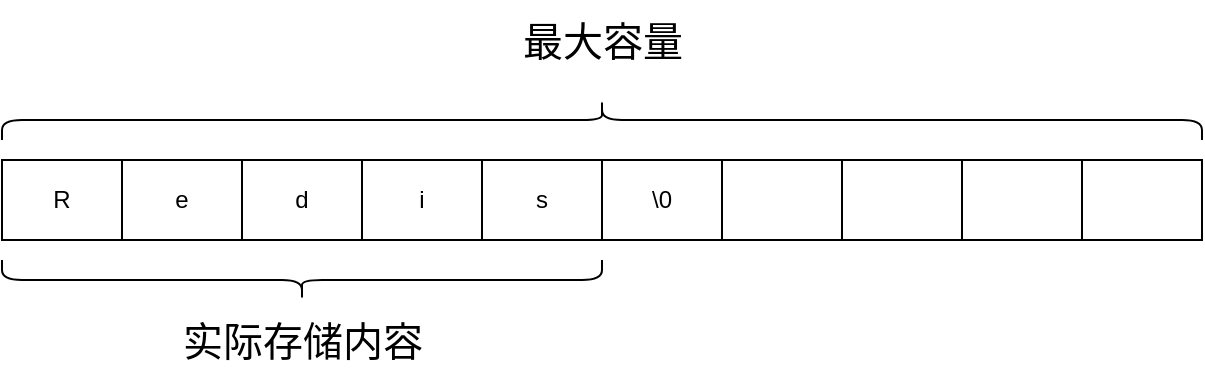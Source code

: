 <mxfile version="14.2.4" type="embed">
    <diagram id="6lWeHABCOtc370jeuXK7" name="Page-1">
        <mxGraphModel dx="782" dy="790" grid="1" gridSize="10" guides="1" tooltips="1" connect="1" arrows="1" fold="1" page="1" pageScale="1" pageWidth="1169" pageHeight="827" math="0" shadow="0">
            <root>
                <mxCell id="0"/>
                <mxCell id="1" parent="0"/>
                <mxCell id="2" value="" style="shape=table;html=1;whiteSpace=wrap;startSize=0;container=1;collapsible=0;childLayout=tableLayout;" vertex="1" parent="1">
                    <mxGeometry x="280" y="240" width="180" height="40" as="geometry"/>
                </mxCell>
                <mxCell id="3" value="" style="shape=partialRectangle;html=1;whiteSpace=wrap;collapsible=0;dropTarget=0;pointerEvents=0;fillColor=none;top=0;left=0;bottom=0;right=0;points=[[0,0.5],[1,0.5]];portConstraint=eastwest;" vertex="1" parent="2">
                    <mxGeometry width="180" height="40" as="geometry"/>
                </mxCell>
                <mxCell id="4" value="e" style="shape=partialRectangle;html=1;whiteSpace=wrap;connectable=0;fillColor=none;top=0;left=0;bottom=0;right=0;overflow=hidden;" vertex="1" parent="3">
                    <mxGeometry width="60" height="40" as="geometry"/>
                </mxCell>
                <mxCell id="5" value="d" style="shape=partialRectangle;html=1;whiteSpace=wrap;connectable=0;fillColor=none;top=0;left=0;bottom=0;right=0;overflow=hidden;" vertex="1" parent="3">
                    <mxGeometry x="60" width="60" height="40" as="geometry"/>
                </mxCell>
                <mxCell id="6" value="i" style="shape=partialRectangle;html=1;whiteSpace=wrap;connectable=0;fillColor=none;top=0;left=0;bottom=0;right=0;overflow=hidden;" vertex="1" parent="3">
                    <mxGeometry x="120" width="60" height="40" as="geometry"/>
                </mxCell>
                <mxCell id="15" value="" style="shape=table;html=1;whiteSpace=wrap;startSize=0;container=1;collapsible=0;childLayout=tableLayout;" vertex="1" parent="1">
                    <mxGeometry x="460" y="240" width="180" height="40" as="geometry"/>
                </mxCell>
                <mxCell id="16" value="" style="shape=partialRectangle;html=1;whiteSpace=wrap;collapsible=0;dropTarget=0;pointerEvents=0;fillColor=none;top=0;left=0;bottom=0;right=0;points=[[0,0.5],[1,0.5]];portConstraint=eastwest;" vertex="1" parent="15">
                    <mxGeometry width="180" height="40" as="geometry"/>
                </mxCell>
                <mxCell id="17" value="s" style="shape=partialRectangle;html=1;whiteSpace=wrap;connectable=0;fillColor=none;top=0;left=0;bottom=0;right=0;overflow=hidden;" vertex="1" parent="16">
                    <mxGeometry width="60" height="40" as="geometry"/>
                </mxCell>
                <mxCell id="18" value="\0" style="shape=partialRectangle;html=1;whiteSpace=wrap;connectable=0;fillColor=none;top=0;left=0;bottom=0;right=0;overflow=hidden;" vertex="1" parent="16">
                    <mxGeometry x="60" width="60" height="40" as="geometry"/>
                </mxCell>
                <mxCell id="19" value="" style="shape=partialRectangle;html=1;whiteSpace=wrap;connectable=0;fillColor=none;top=0;left=0;bottom=0;right=0;overflow=hidden;" vertex="1" parent="16">
                    <mxGeometry x="120" width="60" height="40" as="geometry"/>
                </mxCell>
                <mxCell id="20" value="" style="shape=table;html=1;whiteSpace=wrap;startSize=0;container=1;collapsible=0;childLayout=tableLayout;" vertex="1" parent="1">
                    <mxGeometry x="640" y="240" width="180" height="40" as="geometry"/>
                </mxCell>
                <mxCell id="21" value="" style="shape=partialRectangle;html=1;whiteSpace=wrap;collapsible=0;dropTarget=0;pointerEvents=0;fillColor=none;top=0;left=0;bottom=0;right=0;points=[[0,0.5],[1,0.5]];portConstraint=eastwest;" vertex="1" parent="20">
                    <mxGeometry width="180" height="40" as="geometry"/>
                </mxCell>
                <mxCell id="22" value="" style="shape=partialRectangle;html=1;whiteSpace=wrap;connectable=0;fillColor=none;top=0;left=0;bottom=0;right=0;overflow=hidden;" vertex="1" parent="21">
                    <mxGeometry width="60" height="40" as="geometry"/>
                </mxCell>
                <mxCell id="23" value="" style="shape=partialRectangle;html=1;whiteSpace=wrap;connectable=0;fillColor=none;top=0;left=0;bottom=0;right=0;overflow=hidden;" vertex="1" parent="21">
                    <mxGeometry x="60" width="60" height="40" as="geometry"/>
                </mxCell>
                <mxCell id="24" value="" style="shape=partialRectangle;html=1;whiteSpace=wrap;connectable=0;fillColor=none;top=0;left=0;bottom=0;right=0;overflow=hidden;" vertex="1" parent="21">
                    <mxGeometry x="120" width="60" height="40" as="geometry"/>
                </mxCell>
                <mxCell id="39" value="R" style="rounded=0;whiteSpace=wrap;html=1;" vertex="1" parent="1">
                    <mxGeometry x="220" y="240" width="60" height="40" as="geometry"/>
                </mxCell>
                <mxCell id="40" value="" style="shape=curlyBracket;whiteSpace=wrap;html=1;rounded=1;rotation=90;" vertex="1" parent="1">
                    <mxGeometry x="510" y="-80" width="20" height="600" as="geometry"/>
                </mxCell>
                <mxCell id="41" value="&lt;span style=&quot;font-weight: normal ; font-size: 20px&quot;&gt;&lt;font style=&quot;font-size: 20px&quot;&gt;最&lt;/font&gt;&lt;font style=&quot;font-size: 20px&quot;&gt;大容量&lt;/font&gt;&lt;/span&gt;" style="text;strokeColor=none;fillColor=none;html=1;fontSize=24;fontStyle=1;verticalAlign=middle;align=center;" vertex="1" parent="1">
                    <mxGeometry x="470" y="160" width="100" height="40" as="geometry"/>
                </mxCell>
                <mxCell id="42" value="" style="shape=curlyBracket;whiteSpace=wrap;html=1;rounded=1;rotation=-90;" vertex="1" parent="1">
                    <mxGeometry x="360" y="150" width="20" height="300" as="geometry"/>
                </mxCell>
                <mxCell id="43" value="&lt;span style=&quot;font-size: 20px ; font-weight: 400&quot;&gt;实际存储内容&lt;br&gt;&lt;/span&gt;" style="text;strokeColor=none;fillColor=none;html=1;fontSize=24;fontStyle=1;verticalAlign=middle;align=center;" vertex="1" parent="1">
                    <mxGeometry x="320" y="310" width="100" height="40" as="geometry"/>
                </mxCell>
            </root>
        </mxGraphModel>
    </diagram>
</mxfile>